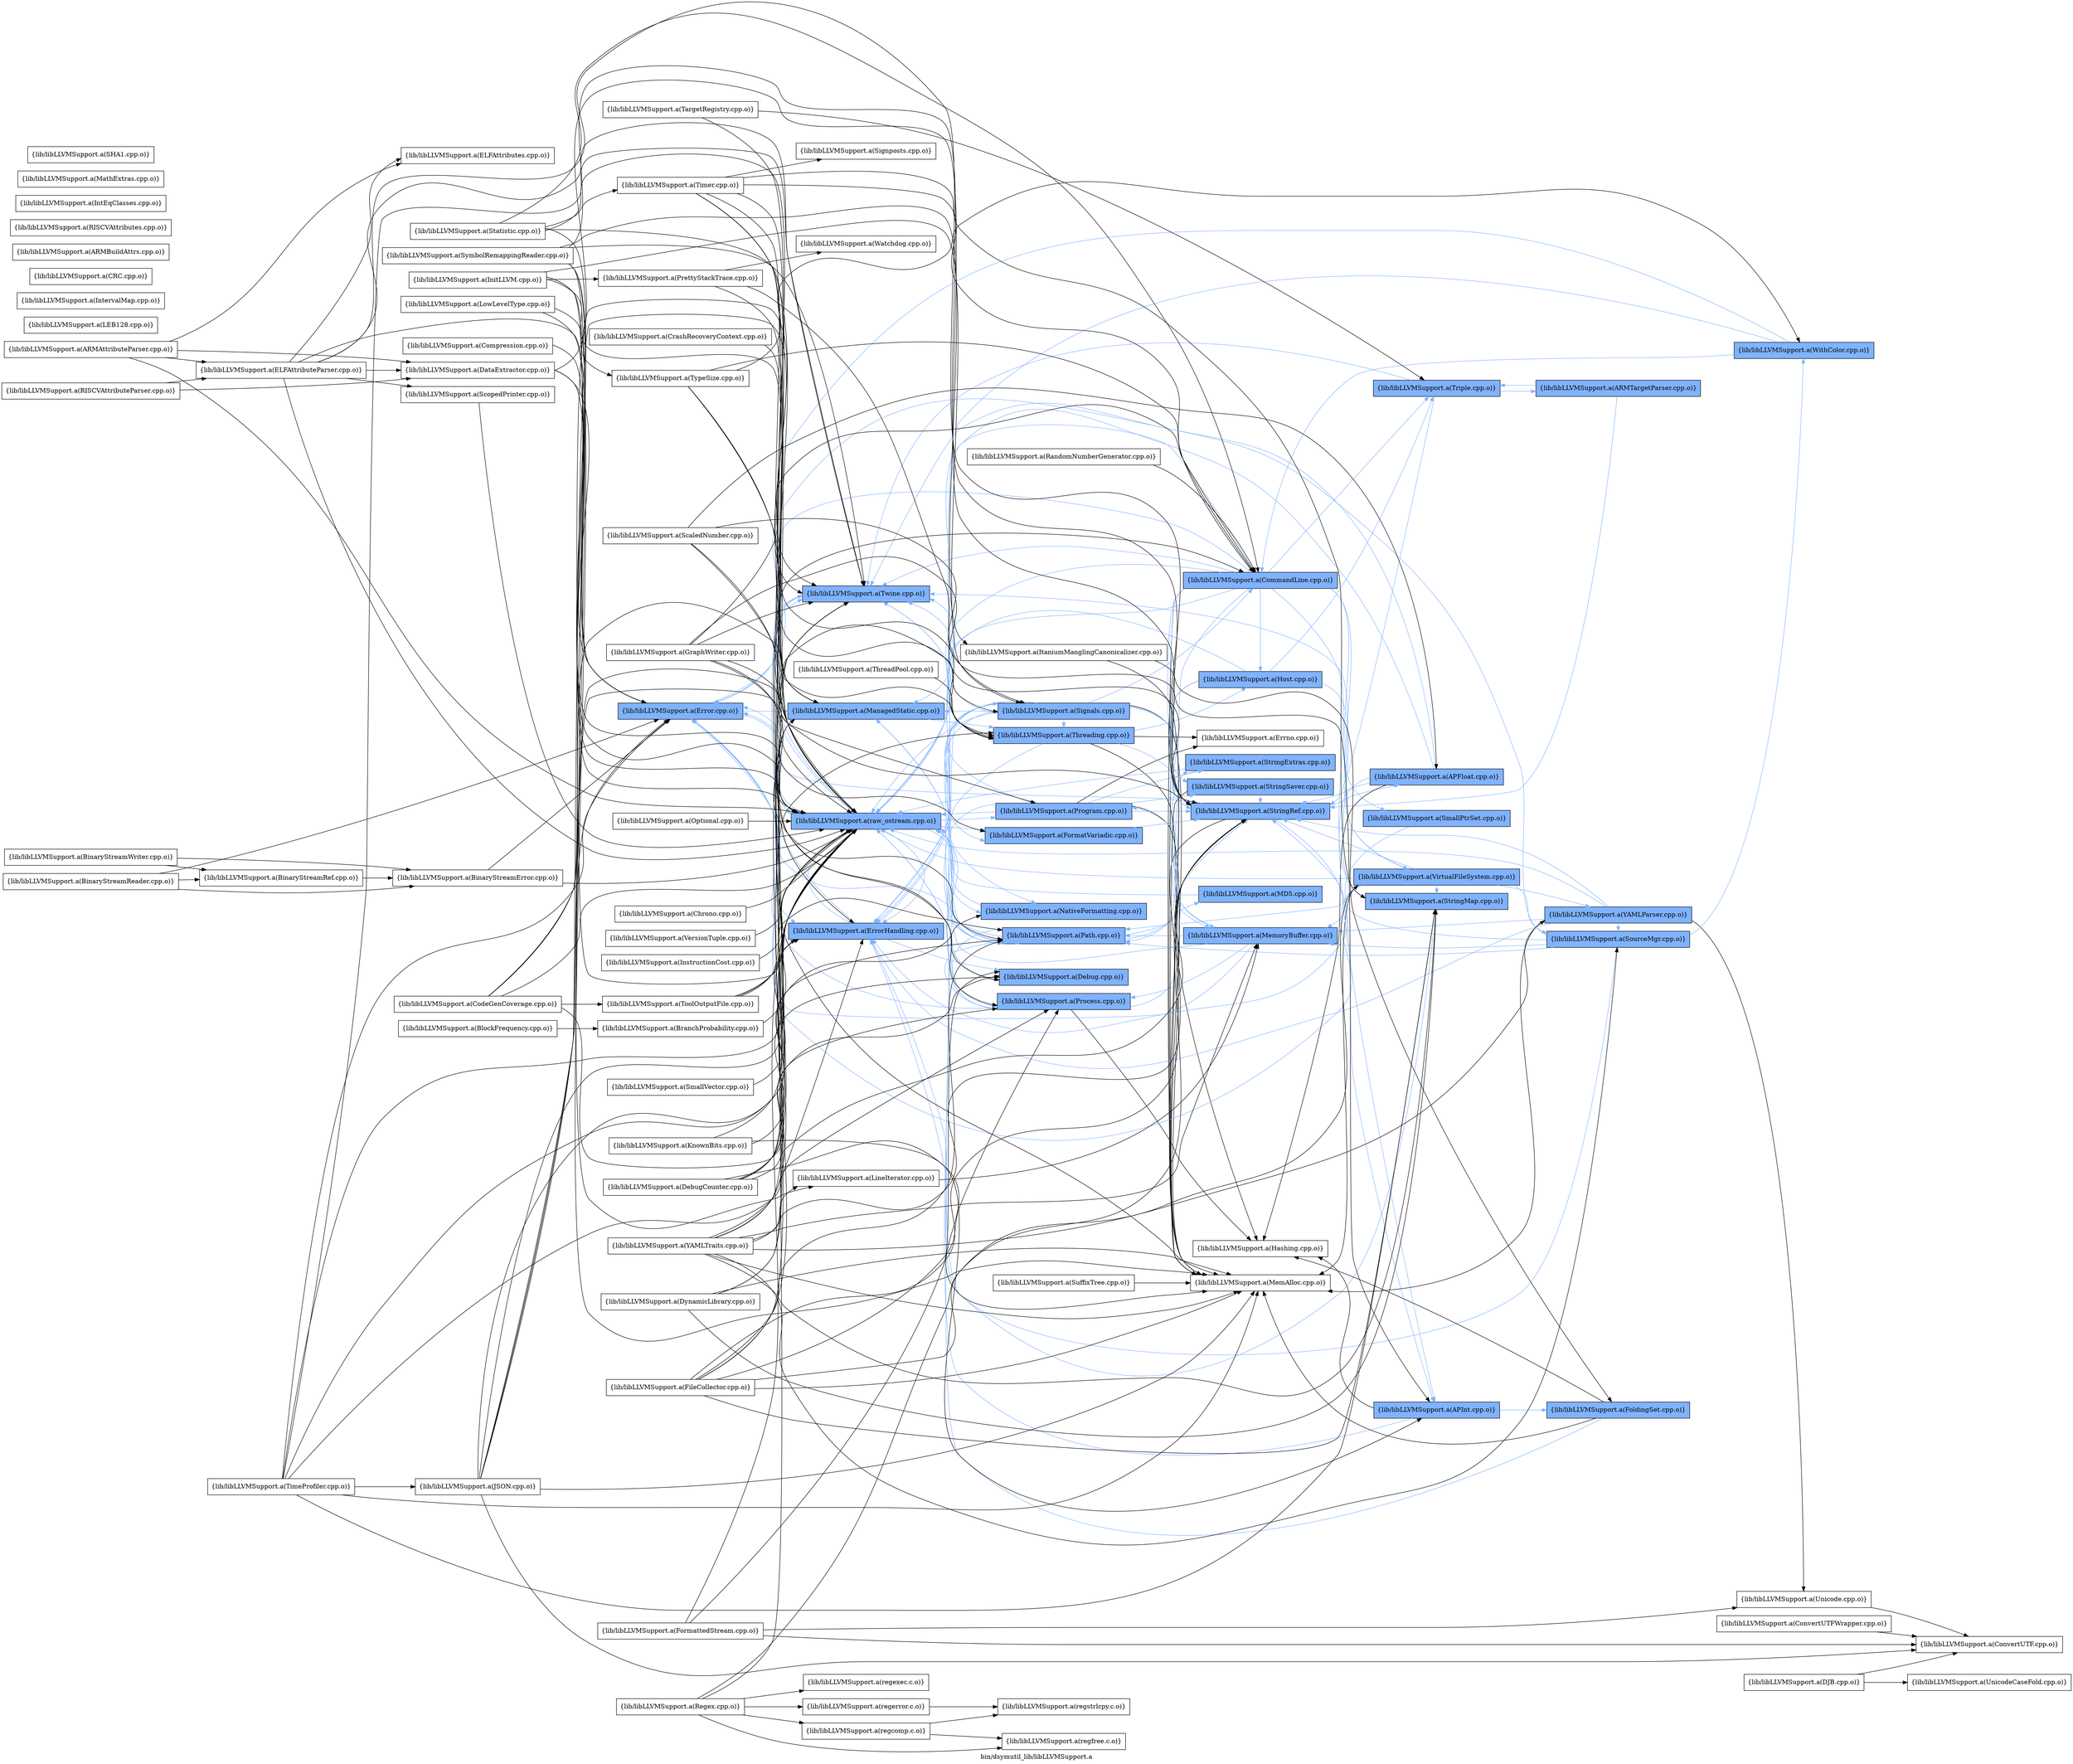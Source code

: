 digraph "bin/dsymutil_lib/libLLVMSupport.a" {
	label="bin/dsymutil_lib/libLLVMSupport.a";
	rankdir=LR;
	{ rank=same; Node0x55b40cab9058;  }
	{ rank=same; Node0x55b40cab9c88; Node0x55b40cab6718; Node0x55b40cab45a8; Node0x55b40caa46a8;  }
	{ rank=same; Node0x55b40cac3968; Node0x55b40cabb4e8; Node0x55b40caab818; Node0x55b40cac4e58; Node0x55b40cab8ba8; Node0x55b40cab83d8; Node0x55b40caba688; Node0x55b40cabc618;  }
	{ rank=same; Node0x55b40cac5d58; Node0x55b40cab6678; Node0x55b40cac5cb8; Node0x55b40cab5368; Node0x55b40cac5678; Node0x55b40caadac8; Node0x55b40cabb808; Node0x55b40cab50e8; Node0x55b40cab94b8; Node0x55b40cab7078;  }
	{ rank=same; Node0x55b40cabca28; Node0x55b40cabab38; Node0x55b40caa5508; Node0x55b40cac0df8; Node0x55b40caad578; Node0x55b40cab2d98;  }
	{ rank=same; Node0x55b40caa6318; Node0x55b40cab7d48; Node0x55b40cabc528; Node0x55b40caba138;  }
	{ rank=same; Node0x55b40caa4b58; Node0x55b40cac0268;  }
	{ rank=same; Node0x55b40cab9058;  }
	{ rank=same; Node0x55b40cab9c88; Node0x55b40cab6718; Node0x55b40cab45a8; Node0x55b40caa46a8;  }
	{ rank=same; Node0x55b40cac3968; Node0x55b40cabb4e8; Node0x55b40caab818; Node0x55b40cac4e58; Node0x55b40cab8ba8; Node0x55b40cab83d8; Node0x55b40caba688; Node0x55b40cabc618;  }
	{ rank=same; Node0x55b40cac5d58; Node0x55b40cab6678; Node0x55b40cac5cb8; Node0x55b40cab5368; Node0x55b40cac5678; Node0x55b40caadac8; Node0x55b40cabb808; Node0x55b40cab50e8; Node0x55b40cab94b8; Node0x55b40cab7078;  }
	{ rank=same; Node0x55b40cabca28; Node0x55b40cabab38; Node0x55b40caa5508; Node0x55b40cac0df8; Node0x55b40caad578; Node0x55b40cab2d98;  }
	{ rank=same; Node0x55b40caa6318; Node0x55b40cab7d48; Node0x55b40cabc528; Node0x55b40caba138;  }
	{ rank=same; Node0x55b40caa4b58; Node0x55b40cac0268;  }

	Node0x55b40cab9058 [shape=record,shape=box,group=1,style=filled,fillcolor="0.600000 0.5 1",label="{lib/libLLVMSupport.a(Error.cpp.o)}"];
	Node0x55b40cab9058 -> Node0x55b40cab9c88[color="0.600000 0.5 1"];
	Node0x55b40cab9058 -> Node0x55b40cab6718[color="0.600000 0.5 1"];
	Node0x55b40cab9058 -> Node0x55b40cab45a8[color="0.600000 0.5 1"];
	Node0x55b40cab9058 -> Node0x55b40caa46a8[color="0.600000 0.5 1"];
	Node0x55b40cab6718 [shape=record,shape=box,group=1,style=filled,fillcolor="0.600000 0.5 1",label="{lib/libLLVMSupport.a(raw_ostream.cpp.o)}"];
	Node0x55b40cab6718 -> Node0x55b40cab9058[color="0.600000 0.5 1"];
	Node0x55b40cab6718 -> Node0x55b40cab9c88[color="0.600000 0.5 1"];
	Node0x55b40cab6718 -> Node0x55b40caab818[color="0.600000 0.5 1"];
	Node0x55b40cab6718 -> Node0x55b40cac4e58[color="0.600000 0.5 1"];
	Node0x55b40cab6718 -> Node0x55b40caa46a8[color="0.600000 0.5 1"];
	Node0x55b40cab6718 -> Node0x55b40cab8ba8[color="0.600000 0.5 1"];
	Node0x55b40cab6718 -> Node0x55b40cab83d8[color="0.600000 0.5 1"];
	Node0x55b40cab6718 -> Node0x55b40caba688[color="0.600000 0.5 1"];
	Node0x55b40cac5d58 [shape=record,shape=box,group=1,style=filled,fillcolor="0.600000 0.5 1",label="{lib/libLLVMSupport.a(CommandLine.cpp.o)}"];
	Node0x55b40cac5d58 -> Node0x55b40cab9058[color="0.600000 0.5 1"];
	Node0x55b40cac5d58 -> Node0x55b40cab9c88[color="0.600000 0.5 1"];
	Node0x55b40cac5d58 -> Node0x55b40cab6718[color="0.600000 0.5 1"];
	Node0x55b40cac5d58 -> Node0x55b40cab45a8[color="0.600000 0.5 1"];
	Node0x55b40cac5d58 -> Node0x55b40cab6678;
	Node0x55b40cac5d58 -> Node0x55b40cabca28[color="0.600000 0.5 1"];
	Node0x55b40cac5d58 -> Node0x55b40cabab38[color="0.600000 0.5 1"];
	Node0x55b40cac5d58 -> Node0x55b40cab50e8[color="0.600000 0.5 1"];
	Node0x55b40cac5d58 -> Node0x55b40cab5368[color="0.600000 0.5 1"];
	Node0x55b40cac5d58 -> Node0x55b40caa5508[color="0.600000 0.5 1"];
	Node0x55b40cac5d58 -> Node0x55b40caa46a8[color="0.600000 0.5 1"];
	Node0x55b40cac5d58 -> Node0x55b40cac0df8[color="0.600000 0.5 1"];
	Node0x55b40cac5d58 -> Node0x55b40cab7078[color="0.600000 0.5 1"];
	Node0x55b40cac5d58 -> Node0x55b40cab8ba8[color="0.600000 0.5 1"];
	Node0x55b40cab11c8 [shape=record,shape=box,group=0,label="{lib/libLLVMSupport.a(InitLLVM.cpp.o)}"];
	Node0x55b40cab11c8 -> Node0x55b40cab9c88;
	Node0x55b40cab11c8 -> Node0x55b40cab45a8;
	Node0x55b40cab11c8 -> Node0x55b40cab6678;
	Node0x55b40cab11c8 -> Node0x55b40caa1f48;
	Node0x55b40cab11c8 -> Node0x55b40cabb4e8;
	Node0x55b40cab6678 [shape=record,shape=box,group=0,label="{lib/libLLVMSupport.a(MemAlloc.cpp.o)}"];
	Node0x55b40cabb808 [shape=record,shape=box,group=1,style=filled,fillcolor="0.600000 0.5 1",label="{lib/libLLVMSupport.a(StringExtras.cpp.o)}"];
	Node0x55b40cabb808 -> Node0x55b40cab6718[color="0.600000 0.5 1"];
	Node0x55b40cabb808 -> Node0x55b40cab5368[color="0.600000 0.5 1"];
	Node0x55b40cab5368 [shape=record,shape=box,group=1,style=filled,fillcolor="0.600000 0.5 1",label="{lib/libLLVMSupport.a(StringRef.cpp.o)}"];
	Node0x55b40cab5368 -> Node0x55b40cab9058[color="0.600000 0.5 1"];
	Node0x55b40cab5368 -> Node0x55b40caadac8;
	Node0x55b40cab5368 -> Node0x55b40caad578[color="0.600000 0.5 1"];
	Node0x55b40cab5368 -> Node0x55b40cab2d98[color="0.600000 0.5 1"];
	Node0x55b40cab39c8 [shape=record,shape=box,group=0,label="{lib/libLLVMSupport.a(ThreadPool.cpp.o)}"];
	Node0x55b40cab39c8 -> Node0x55b40cabc618;
	Node0x55b40caa5508 [shape=record,shape=box,group=1,style=filled,fillcolor="0.600000 0.5 1",label="{lib/libLLVMSupport.a(Triple.cpp.o)}"];
	Node0x55b40caa5508 -> Node0x55b40cab5368[color="0.600000 0.5 1"];
	Node0x55b40caa5508 -> Node0x55b40caa6318[color="0.600000 0.5 1"];
	Node0x55b40caa5508 -> Node0x55b40caa46a8[color="0.600000 0.5 1"];
	Node0x55b40caa46a8 [shape=record,shape=box,group=1,style=filled,fillcolor="0.600000 0.5 1",label="{lib/libLLVMSupport.a(Twine.cpp.o)}"];
	Node0x55b40caa46a8 -> Node0x55b40cab6718[color="0.600000 0.5 1"];
	Node0x55b40cac0df8 [shape=record,shape=box,group=1,style=filled,fillcolor="0.600000 0.5 1",label="{lib/libLLVMSupport.a(VirtualFileSystem.cpp.o)}"];
	Node0x55b40cac0df8 -> Node0x55b40cab9058[color="0.600000 0.5 1"];
	Node0x55b40cac0df8 -> Node0x55b40cab7d48[color="0.600000 0.5 1"];
	Node0x55b40cac0df8 -> Node0x55b40cab6718[color="0.600000 0.5 1"];
	Node0x55b40cac0df8 -> Node0x55b40cab6678;
	Node0x55b40cac0df8 -> Node0x55b40cac5cb8[color="0.600000 0.5 1"];
	Node0x55b40cac0df8 -> Node0x55b40cabc528[color="0.600000 0.5 1"];
	Node0x55b40cac0df8 -> Node0x55b40cabab38[color="0.600000 0.5 1"];
	Node0x55b40cac0df8 -> Node0x55b40cab5368[color="0.600000 0.5 1"];
	Node0x55b40cac0df8 -> Node0x55b40caa46a8[color="0.600000 0.5 1"];
	Node0x55b40cac0df8 -> Node0x55b40cab8ba8[color="0.600000 0.5 1"];
	Node0x55b40cac0268 [shape=record,shape=box,group=1,style=filled,fillcolor="0.600000 0.5 1",label="{lib/libLLVMSupport.a(WithColor.cpp.o)}"];
	Node0x55b40cac0268 -> Node0x55b40cab9058[color="0.600000 0.5 1"];
	Node0x55b40cac0268 -> Node0x55b40cab6718[color="0.600000 0.5 1"];
	Node0x55b40cac0268 -> Node0x55b40cac5d58[color="0.600000 0.5 1"];
	Node0x55b40cab8ba8 [shape=record,shape=box,group=1,style=filled,fillcolor="0.600000 0.5 1",label="{lib/libLLVMSupport.a(Path.cpp.o)}"];
	Node0x55b40cab8ba8 -> Node0x55b40cab9058[color="0.600000 0.5 1"];
	Node0x55b40cab8ba8 -> Node0x55b40cac5678[color="0.600000 0.5 1"];
	Node0x55b40cab8ba8 -> Node0x55b40cab5368[color="0.600000 0.5 1"];
	Node0x55b40cab8ba8 -> Node0x55b40caa46a8[color="0.600000 0.5 1"];
	Node0x55b40cab8ba8 -> Node0x55b40cab83d8[color="0.600000 0.5 1"];
	Node0x55b40cab8ba8 -> Node0x55b40cabb4e8[color="0.600000 0.5 1"];
	Node0x55b40caadac8 [shape=record,shape=box,group=0,label="{lib/libLLVMSupport.a(Hashing.cpp.o)}"];
	Node0x55b40caa33e8 [shape=record,shape=box,group=0,label="{lib/libLLVMSupport.a(Chrono.cpp.o)}"];
	Node0x55b40caa33e8 -> Node0x55b40cab6718;
	Node0x55b40cac5cb8 [shape=record,shape=box,group=1,style=filled,fillcolor="0.600000 0.5 1",label="{lib/libLLVMSupport.a(MemoryBuffer.cpp.o)}"];
	Node0x55b40cac5cb8 -> Node0x55b40cab9058[color="0.600000 0.5 1"];
	Node0x55b40cac5cb8 -> Node0x55b40caa46a8[color="0.600000 0.5 1"];
	Node0x55b40cac5cb8 -> Node0x55b40cab8ba8[color="0.600000 0.5 1"];
	Node0x55b40cac5cb8 -> Node0x55b40cab83d8[color="0.600000 0.5 1"];
	Node0x55b40cac5cb8 -> Node0x55b40caba688[color="0.600000 0.5 1"];
	Node0x55b40cabab38 [shape=record,shape=box,group=1,style=filled,fillcolor="0.600000 0.5 1",label="{lib/libLLVMSupport.a(StringMap.cpp.o)}"];
	Node0x55b40cabab38 -> Node0x55b40cab9c88[color="0.600000 0.5 1"];
	Node0x55b40cab7578 [shape=record,shape=box,group=0,label="{lib/libLLVMSupport.a(YAMLTraits.cpp.o)}"];
	Node0x55b40cab7578 -> Node0x55b40cab9c88;
	Node0x55b40cab7578 -> Node0x55b40cab7d48;
	Node0x55b40cab7578 -> Node0x55b40cab6718;
	Node0x55b40cab7578 -> Node0x55b40cab3608;
	Node0x55b40cab7578 -> Node0x55b40cab6678;
	Node0x55b40cab7578 -> Node0x55b40cac5cb8;
	Node0x55b40cab7578 -> Node0x55b40cabc528;
	Node0x55b40cab7578 -> Node0x55b40cabab38;
	Node0x55b40cab7578 -> Node0x55b40cab5368;
	Node0x55b40cab7578 -> Node0x55b40caa46a8;
	Node0x55b40caba138 [shape=record,shape=box,group=1,style=filled,fillcolor="0.600000 0.5 1",label="{lib/libLLVMSupport.a(FoldingSet.cpp.o)}"];
	Node0x55b40caba138 -> Node0x55b40cab9c88[color="0.600000 0.5 1"];
	Node0x55b40caba138 -> Node0x55b40caadac8;
	Node0x55b40caba138 -> Node0x55b40cab6678;
	Node0x55b40cac45e8 [shape=record,shape=box,group=0,label="{lib/libLLVMSupport.a(DataExtractor.cpp.o)}"];
	Node0x55b40cac45e8 -> Node0x55b40cab9058;
	Node0x55b40cac45e8 -> Node0x55b40cab6718;
	Node0x55b40cac45e8 -> Node0x55b40cab5368;
	Node0x55b40cac1f78 [shape=record,shape=box,group=0,label="{lib/libLLVMSupport.a(DJB.cpp.o)}"];
	Node0x55b40cac1f78 -> Node0x55b40cac3e68;
	Node0x55b40cac1f78 -> Node0x55b40cac1ca8;
	Node0x55b40cab4238 [shape=record,shape=box,group=0,label="{lib/libLLVMSupport.a(LEB128.cpp.o)}"];
	Node0x55b40caba688 [shape=record,shape=box,group=1,style=filled,fillcolor="0.600000 0.5 1",label="{lib/libLLVMSupport.a(Program.cpp.o)}"];
	Node0x55b40caba688 -> Node0x55b40cab6718[color="0.600000 0.5 1"];
	Node0x55b40caba688 -> Node0x55b40cab6678;
	Node0x55b40caba688 -> Node0x55b40cabb808[color="0.600000 0.5 1"];
	Node0x55b40caba688 -> Node0x55b40cab50e8[color="0.600000 0.5 1"];
	Node0x55b40caba688 -> Node0x55b40cab5368[color="0.600000 0.5 1"];
	Node0x55b40caba688 -> Node0x55b40cab8ba8[color="0.600000 0.5 1"];
	Node0x55b40caba688 -> Node0x55b40cab94b8;
	Node0x55b40cab9508 [shape=record,shape=box,group=0,label="{lib/libLLVMSupport.a(FileCollector.cpp.o)}"];
	Node0x55b40cab9508 -> Node0x55b40cab6718;
	Node0x55b40cab9508 -> Node0x55b40cab6678;
	Node0x55b40cab9508 -> Node0x55b40cabab38;
	Node0x55b40cab9508 -> Node0x55b40cab5368;
	Node0x55b40cab9508 -> Node0x55b40caa46a8;
	Node0x55b40cab9508 -> Node0x55b40cac0df8;
	Node0x55b40cab9508 -> Node0x55b40cab8ba8;
	Node0x55b40cab9508 -> Node0x55b40cab83d8;
	Node0x55b40cab9c88 [shape=record,shape=box,group=1,style=filled,fillcolor="0.600000 0.5 1",label="{lib/libLLVMSupport.a(ErrorHandling.cpp.o)}"];
	Node0x55b40cab9c88 -> Node0x55b40cab6718[color="0.600000 0.5 1"];
	Node0x55b40cab9c88 -> Node0x55b40cac3968[color="0.600000 0.5 1"];
	Node0x55b40cab9c88 -> Node0x55b40caa46a8[color="0.600000 0.5 1"];
	Node0x55b40cab9c88 -> Node0x55b40cabb4e8[color="0.600000 0.5 1"];
	Node0x55b40caad578 [shape=record,shape=box,group=1,style=filled,fillcolor="0.600000 0.5 1",label="{lib/libLLVMSupport.a(APFloat.cpp.o)}"];
	Node0x55b40caad578 -> Node0x55b40cab9058[color="0.600000 0.5 1"];
	Node0x55b40caad578 -> Node0x55b40caadac8;
	Node0x55b40caad578 -> Node0x55b40cab6718[color="0.600000 0.5 1"];
	Node0x55b40caad578 -> Node0x55b40cab2d98[color="0.600000 0.5 1"];
	Node0x55b40caad578 -> Node0x55b40cab5368[color="0.600000 0.5 1"];
	Node0x55b40cab2d98 [shape=record,shape=box,group=1,style=filled,fillcolor="0.600000 0.5 1",label="{lib/libLLVMSupport.a(APInt.cpp.o)}"];
	Node0x55b40cab2d98 -> Node0x55b40caba138[color="0.600000 0.5 1"];
	Node0x55b40cab2d98 -> Node0x55b40caadac8;
	Node0x55b40cab2d98 -> Node0x55b40cab6718[color="0.600000 0.5 1"];
	Node0x55b40cab3ab8 [shape=record,shape=box,group=0,label="{lib/libLLVMSupport.a(KnownBits.cpp.o)}"];
	Node0x55b40cab3ab8 -> Node0x55b40cab6718;
	Node0x55b40cab3ab8 -> Node0x55b40cab2d98;
	Node0x55b40cab3ab8 -> Node0x55b40cac3968;
	Node0x55b40cabca28 [shape=record,shape=box,group=1,style=filled,fillcolor="0.600000 0.5 1",label="{lib/libLLVMSupport.a(SmallPtrSet.cpp.o)}"];
	Node0x55b40cabca28 -> Node0x55b40cab9c88[color="0.600000 0.5 1"];
	Node0x55b40caa52d8 [shape=record,shape=box,group=0,label="{lib/libLLVMSupport.a(TypeSize.cpp.o)}"];
	Node0x55b40caa52d8 -> Node0x55b40cab9c88;
	Node0x55b40caa52d8 -> Node0x55b40cab6718;
	Node0x55b40caa52d8 -> Node0x55b40cac5d58;
	Node0x55b40caa52d8 -> Node0x55b40cac0268;
	Node0x55b40cac3968 [shape=record,shape=box,group=1,style=filled,fillcolor="0.600000 0.5 1",label="{lib/libLLVMSupport.a(Debug.cpp.o)}"];
	Node0x55b40cac3968 -> Node0x55b40cab6718[color="0.600000 0.5 1"];
	Node0x55b40cac3968 -> Node0x55b40cab45a8[color="0.600000 0.5 1"];
	Node0x55b40cab45a8 [shape=record,shape=box,group=1,style=filled,fillcolor="0.600000 0.5 1",label="{lib/libLLVMSupport.a(ManagedStatic.cpp.o)}"];
	Node0x55b40cab45a8 -> Node0x55b40cabc618[color="0.600000 0.5 1"];
	Node0x55b40ca9fab8 [shape=record,shape=box,group=0,label="{lib/libLLVMSupport.a(BranchProbability.cpp.o)}"];
	Node0x55b40ca9fab8 -> Node0x55b40cab6718;
	Node0x55b40cac6a28 [shape=record,shape=box,group=0,label="{lib/libLLVMSupport.a(CodeGenCoverage.cpp.o)}"];
	Node0x55b40cac6a28 -> Node0x55b40cab6718;
	Node0x55b40cac6a28 -> Node0x55b40caa5c88;
	Node0x55b40cac6a28 -> Node0x55b40caa46a8;
	Node0x55b40cac6a28 -> Node0x55b40cab83d8;
	Node0x55b40cac6a28 -> Node0x55b40cabc618;
	Node0x55b40caabfe8 [shape=record,shape=box,group=0,label="{lib/libLLVMSupport.a(GraphWriter.cpp.o)}"];
	Node0x55b40caabfe8 -> Node0x55b40cab6718;
	Node0x55b40caabfe8 -> Node0x55b40cac5d58;
	Node0x55b40caabfe8 -> Node0x55b40cab5368;
	Node0x55b40caabfe8 -> Node0x55b40caa46a8;
	Node0x55b40caabfe8 -> Node0x55b40cab8ba8;
	Node0x55b40caabfe8 -> Node0x55b40caba688;
	Node0x55b40cab3b58 [shape=record,shape=box,group=0,label="{lib/libLLVMSupport.a(DynamicLibrary.cpp.o)}"];
	Node0x55b40cab3b58 -> Node0x55b40cab45a8;
	Node0x55b40cab3b58 -> Node0x55b40cab6678;
	Node0x55b40cab3b58 -> Node0x55b40cabab38;
	Node0x55b40cab3b58 -> Node0x55b40cabc618;
	Node0x55b40cac5678 [shape=record,shape=box,group=1,style=filled,fillcolor="0.600000 0.5 1",label="{lib/libLLVMSupport.a(MD5.cpp.o)}"];
	Node0x55b40cac5678 -> Node0x55b40cab6718[color="0.600000 0.5 1"];
	Node0x55b40cabb7b8 [shape=record,shape=box,group=0,label="{lib/libLLVMSupport.a(TargetRegistry.cpp.o)}"];
	Node0x55b40cabb7b8 -> Node0x55b40cab6718;
	Node0x55b40cabb7b8 -> Node0x55b40caa5508;
	Node0x55b40cab31f8 [shape=record,shape=box,group=0,label="{lib/libLLVMSupport.a(Timer.cpp.o)}"];
	Node0x55b40cab31f8 -> Node0x55b40cab6718;
	Node0x55b40cab31f8 -> Node0x55b40cac5d58;
	Node0x55b40cab31f8 -> Node0x55b40cab45a8;
	Node0x55b40cab31f8 -> Node0x55b40cab6678;
	Node0x55b40cab31f8 -> Node0x55b40cabab38;
	Node0x55b40cab31f8 -> Node0x55b40caa7718;
	Node0x55b40cab31f8 -> Node0x55b40cab83d8;
	Node0x55b40cab31f8 -> Node0x55b40cabc618;
	Node0x55b40cabc528 [shape=record,shape=box,group=1,style=filled,fillcolor="0.600000 0.5 1",label="{lib/libLLVMSupport.a(SourceMgr.cpp.o)}"];
	Node0x55b40cabc528 -> Node0x55b40cab6718[color="0.600000 0.5 1"];
	Node0x55b40cabc528 -> Node0x55b40cac5cb8[color="0.600000 0.5 1"];
	Node0x55b40cabc528 -> Node0x55b40cab5368[color="0.600000 0.5 1"];
	Node0x55b40cabc528 -> Node0x55b40caa46a8[color="0.600000 0.5 1"];
	Node0x55b40cabc528 -> Node0x55b40cac0268[color="0.600000 0.5 1"];
	Node0x55b40cabc528 -> Node0x55b40cab8ba8[color="0.600000 0.5 1"];
	Node0x55b40caab818 [shape=record,shape=box,group=1,style=filled,fillcolor="0.600000 0.5 1",label="{lib/libLLVMSupport.a(FormatVariadic.cpp.o)}"];
	Node0x55b40caab818 -> Node0x55b40cab5368[color="0.600000 0.5 1"];
	Node0x55b40ca9f608 [shape=record,shape=box,group=0,label="{lib/libLLVMSupport.a(BinaryStreamWriter.cpp.o)}"];
	Node0x55b40ca9f608 -> Node0x55b40cab1678;
	Node0x55b40ca9f608 -> Node0x55b40caa16d8;
	Node0x55b40cac4e58 [shape=record,shape=box,group=1,style=filled,fillcolor="0.600000 0.5 1",label="{lib/libLLVMSupport.a(NativeFormatting.cpp.o)}"];
	Node0x55b40cac4e58 -> Node0x55b40cab6718[color="0.600000 0.5 1"];
	Node0x55b40ca9f658 [shape=record,shape=box,group=0,label="{lib/libLLVMSupport.a(ScopedPrinter.cpp.o)}"];
	Node0x55b40ca9f658 -> Node0x55b40cab6718;
	Node0x55b40caa17c8 [shape=record,shape=box,group=0,label="{lib/libLLVMSupport.a(Optional.cpp.o)}"];
	Node0x55b40caa17c8 -> Node0x55b40cab6718;
	Node0x55b40cab2b68 [shape=record,shape=box,group=0,label="{lib/libLLVMSupport.a(IntervalMap.cpp.o)}"];
	Node0x55b40cac64d8 [shape=record,shape=box,group=0,label="{lib/libLLVMSupport.a(Compression.cpp.o)}"];
	Node0x55b40cac64d8 -> Node0x55b40cab9058;
	Node0x55b40caac4e8 [shape=record,shape=box,group=0,label="{lib/libLLVMSupport.a(FormattedStream.cpp.o)}"];
	Node0x55b40caac4e8 -> Node0x55b40cab6718;
	Node0x55b40caac4e8 -> Node0x55b40cac3e68;
	Node0x55b40caac4e8 -> Node0x55b40cac3968;
	Node0x55b40caac4e8 -> Node0x55b40caa4b58;
	Node0x55b40cabb4e8 [shape=record,shape=box,group=1,style=filled,fillcolor="0.600000 0.5 1",label="{lib/libLLVMSupport.a(Signals.cpp.o)}"];
	Node0x55b40cabb4e8 -> Node0x55b40cab9c88[color="0.600000 0.5 1"];
	Node0x55b40cabb4e8 -> Node0x55b40caab818[color="0.600000 0.5 1"];
	Node0x55b40cabb4e8 -> Node0x55b40cab6718[color="0.600000 0.5 1"];
	Node0x55b40cabb4e8 -> Node0x55b40cac5d58[color="0.600000 0.5 1"];
	Node0x55b40cabb4e8 -> Node0x55b40cab45a8[color="0.600000 0.5 1"];
	Node0x55b40cabb4e8 -> Node0x55b40cab6678;
	Node0x55b40cabb4e8 -> Node0x55b40cac5cb8[color="0.600000 0.5 1"];
	Node0x55b40cabb4e8 -> Node0x55b40cac4e58[color="0.600000 0.5 1"];
	Node0x55b40cabb4e8 -> Node0x55b40cab5368[color="0.600000 0.5 1"];
	Node0x55b40cabb4e8 -> Node0x55b40caa46a8[color="0.600000 0.5 1"];
	Node0x55b40cabb4e8 -> Node0x55b40cab8ba8[color="0.600000 0.5 1"];
	Node0x55b40cabb4e8 -> Node0x55b40caba688[color="0.600000 0.5 1"];
	Node0x55b40cabb4e8 -> Node0x55b40cabc618[color="0.600000 0.5 1"];
	Node0x55b40cac5808 [shape=record,shape=box,group=0,label="{lib/libLLVMSupport.a(CRC.cpp.o)}"];
	Node0x55b40cab7078 [shape=record,shape=box,group=1,style=filled,fillcolor="0.600000 0.5 1",label="{lib/libLLVMSupport.a(Host.cpp.o)}"];
	Node0x55b40cab7078 -> Node0x55b40cab6718[color="0.600000 0.5 1"];
	Node0x55b40cab7078 -> Node0x55b40cab6678;
	Node0x55b40cab7078 -> Node0x55b40cac5cb8[color="0.600000 0.5 1"];
	Node0x55b40cab7078 -> Node0x55b40cabab38[color="0.600000 0.5 1"];
	Node0x55b40cab7078 -> Node0x55b40cab5368[color="0.600000 0.5 1"];
	Node0x55b40cab7078 -> Node0x55b40caa5508[color="0.600000 0.5 1"];
	Node0x55b40cab50e8 [shape=record,shape=box,group=1,style=filled,fillcolor="0.600000 0.5 1",label="{lib/libLLVMSupport.a(StringSaver.cpp.o)}"];
	Node0x55b40cab50e8 -> Node0x55b40cab6678;
	Node0x55b40cab50e8 -> Node0x55b40cab5368[color="0.600000 0.5 1"];
	Node0x55b40cabc578 [shape=record,shape=box,group=0,label="{lib/libLLVMSupport.a(ELFAttributeParser.cpp.o)}"];
	Node0x55b40cabc578 -> Node0x55b40cab8518;
	Node0x55b40cabc578 -> Node0x55b40cab9058;
	Node0x55b40cabc578 -> Node0x55b40cab6718;
	Node0x55b40cabc578 -> Node0x55b40cac45e8;
	Node0x55b40cabc578 -> Node0x55b40ca9f658;
	Node0x55b40cabc578 -> Node0x55b40cab5368;
	Node0x55b40cabc578 -> Node0x55b40caa46a8;
	Node0x55b40cab07c8 [shape=record,shape=box,group=0,label="{lib/libLLVMSupport.a(ARMBuildAttrs.cpp.o)}"];
	Node0x55b40caa2ee8 [shape=record,shape=box,group=0,label="{lib/libLLVMSupport.a(RISCVAttributes.cpp.o)}"];
	Node0x55b40caa05a8 [shape=record,shape=box,group=0,label="{lib/libLLVMSupport.a(BinaryStreamReader.cpp.o)}"];
	Node0x55b40caa05a8 -> Node0x55b40cab9058;
	Node0x55b40caa05a8 -> Node0x55b40cab1678;
	Node0x55b40caa05a8 -> Node0x55b40caa16d8;
	Node0x55b40cab1678 [shape=record,shape=box,group=0,label="{lib/libLLVMSupport.a(BinaryStreamError.cpp.o)}"];
	Node0x55b40cab1678 -> Node0x55b40cab9058;
	Node0x55b40cab1678 -> Node0x55b40cab6718;
	Node0x55b40caa16d8 [shape=record,shape=box,group=0,label="{lib/libLLVMSupport.a(BinaryStreamRef.cpp.o)}"];
	Node0x55b40caa16d8 -> Node0x55b40cab1678;
	Node0x55b40cab1e98 [shape=record,shape=box,group=0,label="{lib/libLLVMSupport.a(IntEqClasses.cpp.o)}"];
	Node0x55b40cab4d28 [shape=record,shape=box,group=0,label="{lib/libLLVMSupport.a(MathExtras.cpp.o)}"];
	Node0x55b40ca9f388 [shape=record,shape=box,group=0,label="{lib/libLLVMSupport.a(BlockFrequency.cpp.o)}"];
	Node0x55b40ca9f388 -> Node0x55b40ca9fab8;
	Node0x55b40caa3d98 [shape=record,shape=box,group=0,label="{lib/libLLVMSupport.a(ScaledNumber.cpp.o)}"];
	Node0x55b40caa3d98 -> Node0x55b40cab6718;
	Node0x55b40caa3d98 -> Node0x55b40caad578;
	Node0x55b40caa3d98 -> Node0x55b40cab2d98;
	Node0x55b40caa3d98 -> Node0x55b40cac3968;
	Node0x55b40cab51d8 [shape=record,shape=box,group=0,label="{lib/libLLVMSupport.a(LowLevelType.cpp.o)}"];
	Node0x55b40cab51d8 -> Node0x55b40cab6718;
	Node0x55b40cab51d8 -> Node0x55b40caa52d8;
	Node0x55b40cab3608 [shape=record,shape=box,group=0,label="{lib/libLLVMSupport.a(LineIterator.cpp.o)}"];
	Node0x55b40cab3608 -> Node0x55b40cac5cb8;
	Node0x55b40cac2c48 [shape=record,shape=box,group=0,label="{lib/libLLVMSupport.a(DebugCounter.cpp.o)}"];
	Node0x55b40cac2c48 -> Node0x55b40cab6718;
	Node0x55b40cac2c48 -> Node0x55b40cac5d58;
	Node0x55b40cac2c48 -> Node0x55b40cac3968;
	Node0x55b40cac2c48 -> Node0x55b40cab45a8;
	Node0x55b40cac2c48 -> Node0x55b40cab6678;
	Node0x55b40cac2c48 -> Node0x55b40cab5368;
	Node0x55b40cab4be8 [shape=record,shape=box,group=0,label="{lib/libLLVMSupport.a(SuffixTree.cpp.o)}"];
	Node0x55b40cab4be8 -> Node0x55b40cab6678;
	Node0x55b40caa2678 [shape=record,shape=box,group=0,label="{lib/libLLVMSupport.a(Regex.cpp.o)}"];
	Node0x55b40caa2678 -> Node0x55b40cab5fe8;
	Node0x55b40caa2678 -> Node0x55b40cab5868;
	Node0x55b40caa2678 -> Node0x55b40cab5138;
	Node0x55b40caa2678 -> Node0x55b40cab4a08;
	Node0x55b40caa2678 -> Node0x55b40cab5368;
	Node0x55b40caa2678 -> Node0x55b40caa46a8;
	Node0x55b40cab7d48 [shape=record,shape=box,group=1,style=filled,fillcolor="0.600000 0.5 1",label="{lib/libLLVMSupport.a(YAMLParser.cpp.o)}"];
	Node0x55b40cab7d48 -> Node0x55b40cab9c88[color="0.600000 0.5 1"];
	Node0x55b40cab7d48 -> Node0x55b40cab6718[color="0.600000 0.5 1"];
	Node0x55b40cab7d48 -> Node0x55b40cab6678;
	Node0x55b40cab7d48 -> Node0x55b40cac5cb8[color="0.600000 0.5 1"];
	Node0x55b40cab7d48 -> Node0x55b40cabc528[color="0.600000 0.5 1"];
	Node0x55b40cab7d48 -> Node0x55b40cab5368[color="0.600000 0.5 1"];
	Node0x55b40cab7d48 -> Node0x55b40caa4b58;
	Node0x55b40cab13f8 [shape=record,shape=box,group=0,label="{lib/libLLVMSupport.a(ARMAttributeParser.cpp.o)}"];
	Node0x55b40cab13f8 -> Node0x55b40cabc578;
	Node0x55b40cab13f8 -> Node0x55b40cab8518;
	Node0x55b40cab13f8 -> Node0x55b40cab6718;
	Node0x55b40cab13f8 -> Node0x55b40cac45e8;
	Node0x55b40cab8518 [shape=record,shape=box,group=0,label="{lib/libLLVMSupport.a(ELFAttributes.cpp.o)}"];
	Node0x55b40caa5c88 [shape=record,shape=box,group=0,label="{lib/libLLVMSupport.a(ToolOutputFile.cpp.o)}"];
	Node0x55b40caa5c88 -> Node0x55b40cab6718;
	Node0x55b40caa5c88 -> Node0x55b40cab8ba8;
	Node0x55b40caa5c88 -> Node0x55b40cabb4e8;
	Node0x55b40cab83d8 [shape=record,shape=box,group=1,style=filled,fillcolor="0.600000 0.5 1",label="{lib/libLLVMSupport.a(Process.cpp.o)}"];
	Node0x55b40cab83d8 -> Node0x55b40cab9058[color="0.600000 0.5 1"];
	Node0x55b40cab83d8 -> Node0x55b40caadac8;
	Node0x55b40cab83d8 -> Node0x55b40cab45a8[color="0.600000 0.5 1"];
	Node0x55b40cab83d8 -> Node0x55b40cabb808[color="0.600000 0.5 1"];
	Node0x55b40cab83d8 -> Node0x55b40cab8ba8[color="0.600000 0.5 1"];
	Node0x55b40cabc618 [shape=record,shape=box,group=1,style=filled,fillcolor="0.600000 0.5 1",label="{lib/libLLVMSupport.a(Threading.cpp.o)}"];
	Node0x55b40cabc618 -> Node0x55b40cab9c88[color="0.600000 0.5 1"];
	Node0x55b40cabc618 -> Node0x55b40cab6678;
	Node0x55b40cabc618 -> Node0x55b40cab5368[color="0.600000 0.5 1"];
	Node0x55b40cabc618 -> Node0x55b40caa46a8[color="0.600000 0.5 1"];
	Node0x55b40cabc618 -> Node0x55b40cab7078[color="0.600000 0.5 1"];
	Node0x55b40cabc618 -> Node0x55b40cab94b8;
	Node0x55b40cac4b38 [shape=record,shape=box,group=0,label="{lib/libLLVMSupport.a(ConvertUTFWrapper.cpp.o)}"];
	Node0x55b40cac4b38 -> Node0x55b40cac3e68;
	Node0x55b40cac3e68 [shape=record,shape=box,group=0,label="{lib/libLLVMSupport.a(ConvertUTF.cpp.o)}"];
	Node0x55b40cac1ca8 [shape=record,shape=box,group=0,label="{lib/libLLVMSupport.a(UnicodeCaseFold.cpp.o)}"];
	Node0x55b40caa4b58 [shape=record,shape=box,group=0,label="{lib/libLLVMSupport.a(Unicode.cpp.o)}"];
	Node0x55b40caa4b58 -> Node0x55b40cac3e68;
	Node0x55b40caa1f48 [shape=record,shape=box,group=0,label="{lib/libLLVMSupport.a(PrettyStackTrace.cpp.o)}"];
	Node0x55b40caa1f48 -> Node0x55b40cab6718;
	Node0x55b40caa1f48 -> Node0x55b40cabb4e8;
	Node0x55b40caa1f48 -> Node0x55b40cabe5f8;
	Node0x55b40cabe5f8 [shape=record,shape=box,group=0,label="{lib/libLLVMSupport.a(Watchdog.cpp.o)}"];
	Node0x55b40cab5fe8 [shape=record,shape=box,group=0,label="{lib/libLLVMSupport.a(regcomp.c.o)}"];
	Node0x55b40cab5fe8 -> Node0x55b40cab4a08;
	Node0x55b40cab5fe8 -> Node0x55b40cab42d8;
	Node0x55b40cab5868 [shape=record,shape=box,group=0,label="{lib/libLLVMSupport.a(regerror.c.o)}"];
	Node0x55b40cab5868 -> Node0x55b40cab42d8;
	Node0x55b40cab5138 [shape=record,shape=box,group=0,label="{lib/libLLVMSupport.a(regexec.c.o)}"];
	Node0x55b40cab4a08 [shape=record,shape=box,group=0,label="{lib/libLLVMSupport.a(regfree.c.o)}"];
	Node0x55b40caa3618 [shape=record,shape=box,group=0,label="{lib/libLLVMSupport.a(RISCVAttributeParser.cpp.o)}"];
	Node0x55b40caa3618 -> Node0x55b40cabc578;
	Node0x55b40caa3618 -> Node0x55b40cac45e8;
	Node0x55b40cabbda8 [shape=record,shape=box,group=0,label="{lib/libLLVMSupport.a(SmallVector.cpp.o)}"];
	Node0x55b40cabbda8 -> Node0x55b40cab9c88;
	Node0x55b40caa7718 [shape=record,shape=box,group=0,label="{lib/libLLVMSupport.a(Signposts.cpp.o)}"];
	Node0x55b40caa6318 [shape=record,shape=box,group=1,style=filled,fillcolor="0.600000 0.5 1",label="{lib/libLLVMSupport.a(ARMTargetParser.cpp.o)}"];
	Node0x55b40caa6318 -> Node0x55b40cab5368[color="0.600000 0.5 1"];
	Node0x55b40caa6318 -> Node0x55b40caa5508[color="0.600000 0.5 1"];
	Node0x55b40cab6e48 [shape=record,shape=box,group=0,label="{lib/libLLVMSupport.a(VersionTuple.cpp.o)}"];
	Node0x55b40cab6e48 -> Node0x55b40cab6718;
	Node0x55b40cab42d8 [shape=record,shape=box,group=0,label="{lib/libLLVMSupport.a(regstrlcpy.c.o)}"];
	Node0x55b40cab8658 [shape=record,shape=box,group=0,label="{lib/libLLVMSupport.a(CrashRecoveryContext.cpp.o)}"];
	Node0x55b40cab8658 -> Node0x55b40cab45a8;
	Node0x55b40cab94b8 [shape=record,shape=box,group=0,label="{lib/libLLVMSupport.a(Errno.cpp.o)}"];
	Node0x55b40cac4f48 [shape=record,shape=box,group=0,label="{lib/libLLVMSupport.a(JSON.cpp.o)}"];
	Node0x55b40cac4f48 -> Node0x55b40cab9058;
	Node0x55b40cac4f48 -> Node0x55b40caab818;
	Node0x55b40cac4f48 -> Node0x55b40cab6718;
	Node0x55b40cac4f48 -> Node0x55b40cac3e68;
	Node0x55b40cac4f48 -> Node0x55b40cab6678;
	Node0x55b40cac4f48 -> Node0x55b40cac4e58;
	Node0x55b40cac4f48 -> Node0x55b40cab5368;
	Node0x55b40cac4f48 -> Node0x55b40caa46a8;
	Node0x55b40cab98c8 [shape=record,shape=box,group=0,label="{lib/libLLVMSupport.a(TimeProfiler.cpp.o)}"];
	Node0x55b40cab98c8 -> Node0x55b40cab9058;
	Node0x55b40cab98c8 -> Node0x55b40cab6718;
	Node0x55b40cab98c8 -> Node0x55b40cab6678;
	Node0x55b40cab98c8 -> Node0x55b40cabab38;
	Node0x55b40cab98c8 -> Node0x55b40caa46a8;
	Node0x55b40cab98c8 -> Node0x55b40cab8ba8;
	Node0x55b40cab98c8 -> Node0x55b40cab83d8;
	Node0x55b40cab98c8 -> Node0x55b40cac4f48;
	Node0x55b40cac5e98 [shape=record,shape=box,group=0,label="{lib/libLLVMSupport.a(SHA1.cpp.o)}"];
	Node0x55b40cab0a98 [shape=record,shape=box,group=0,label="{lib/libLLVMSupport.a(ItaniumManglingCanonicalizer.cpp.o)}"];
	Node0x55b40cab0a98 -> Node0x55b40caba138;
	Node0x55b40cab0a98 -> Node0x55b40cab6678;
	Node0x55b40cab1768 [shape=record,shape=box,group=0,label="{lib/libLLVMSupport.a(SymbolRemappingReader.cpp.o)}"];
	Node0x55b40cab1768 -> Node0x55b40cab9058;
	Node0x55b40cab1768 -> Node0x55b40cab6718;
	Node0x55b40cab1768 -> Node0x55b40cab3608;
	Node0x55b40cab1768 -> Node0x55b40cab5368;
	Node0x55b40cab1768 -> Node0x55b40caa46a8;
	Node0x55b40cab1768 -> Node0x55b40cab0a98;
	Node0x55b40caa9108 [shape=record,shape=box,group=0,label="{lib/libLLVMSupport.a(InstructionCost.cpp.o)}"];
	Node0x55b40caa9108 -> Node0x55b40cab6718;
	Node0x55b40caac858 [shape=record,shape=box,group=0,label="{lib/libLLVMSupport.a(RandomNumberGenerator.cpp.o)}"];
	Node0x55b40caac858 -> Node0x55b40cac5d58;
	Node0x55b40cab7ed8 [shape=record,shape=box,group=0,label="{lib/libLLVMSupport.a(Statistic.cpp.o)}"];
	Node0x55b40cab7ed8 -> Node0x55b40cab6718;
	Node0x55b40cab7ed8 -> Node0x55b40cac5d58;
	Node0x55b40cab7ed8 -> Node0x55b40cab45a8;
	Node0x55b40cab7ed8 -> Node0x55b40cab31f8;
	Node0x55b40cab7ed8 -> Node0x55b40cabc618;
}
